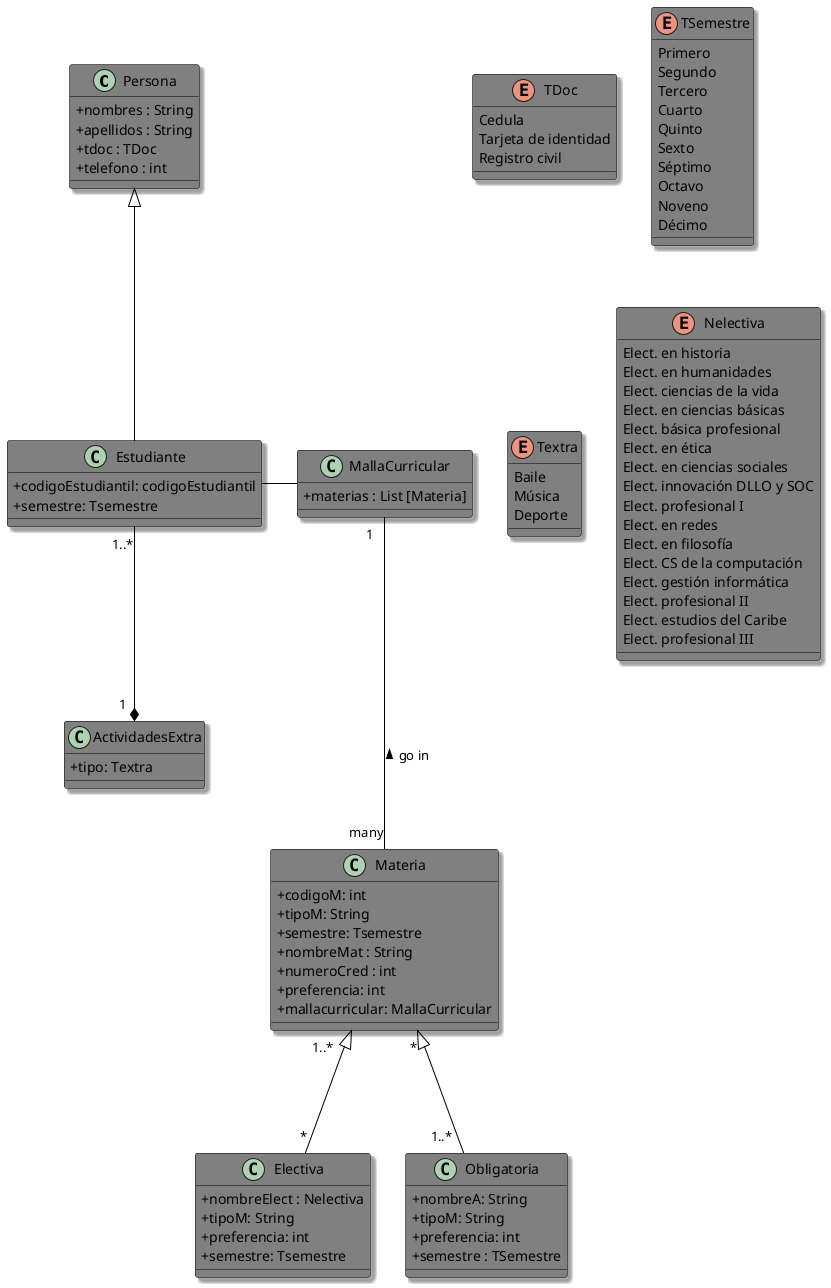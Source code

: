 @startuml "Intento"

skinparam monochrome flase 
skinparam handwritten false 
skinparam shadowing true
skinparam StereotypeABackgroundColor true
skinparam classAttributeIconSize 0

skinparam class{
    
    BackgroundColor Gray
    BorderColor Black
    ArrowColor Black
}

class Persona {
+ nombres : String 
+ apellidos : String
+ tdoc : TDoc 
+ telefono : int
}

class Estudiante {
+ codigoEstudiantil: codigoEstudiantil
+ semestre: Tsemestre
}

class MallaCurricular { 
+ materias : List [Materia]
}

class Materia {
+ codigoM: int 
+ tipoM: String  
+ semestre: Tsemestre
+ nombreMat : String
+ numeroCred : int
+ preferencia: int 
+ mallacurricular: MallaCurricular
}


class Electiva { 
+ nombreElect : Nelectiva
+ tipoM: String
+ preferencia: int
+ semestre: Tsemestre
}

Class Obligatoria {
+ nombreA: String 
+ tipoM: String
+ preferencia: int
+ semestre : TSemestre
}

Class ActividadesExtra {
+ tipo: Textra
}

enum TDoc {
    Cedula 
    Tarjeta de identidad
    Registro civil 
}

enum TSemestre {
    Primero
    Segundo 
    Tercero
    Cuarto
    Quinto
    Sexto
    Séptimo
    Octavo 
    Noveno 
    Décimo
}

enum Textra {
    Baile
    Música
    Deporte
}

enum Nelectiva {

    Elect. en historia
    Elect. en humanidades 
    Elect. ciencias de la vida
    Elect. en ciencias básicas
    Elect. básica profesional 
    Elect. en ética
    Elect. en ciencias sociales
    Elect. innovación DLLO y SOC
    Elect. profesional I 
    Elect. en redes 
    Elect. en filosofía
    Elect. CS de la computación 
    Elect. gestión informática
    Elect. profesional II
    Elect. estudios del Caribe
    Elect. profesional III

}


Estudiante - MallaCurricular
MallaCurricular " 1   "--- "many" Materia :  < go in 
Materia "  * " <|--- "  1..*  " Obligatoria
Materia "1..*    " <|--- "   *" Electiva
Persona <|-- Estudiante
Estudiante "1..*" --* "1  " ActividadesExtra


@enduml

